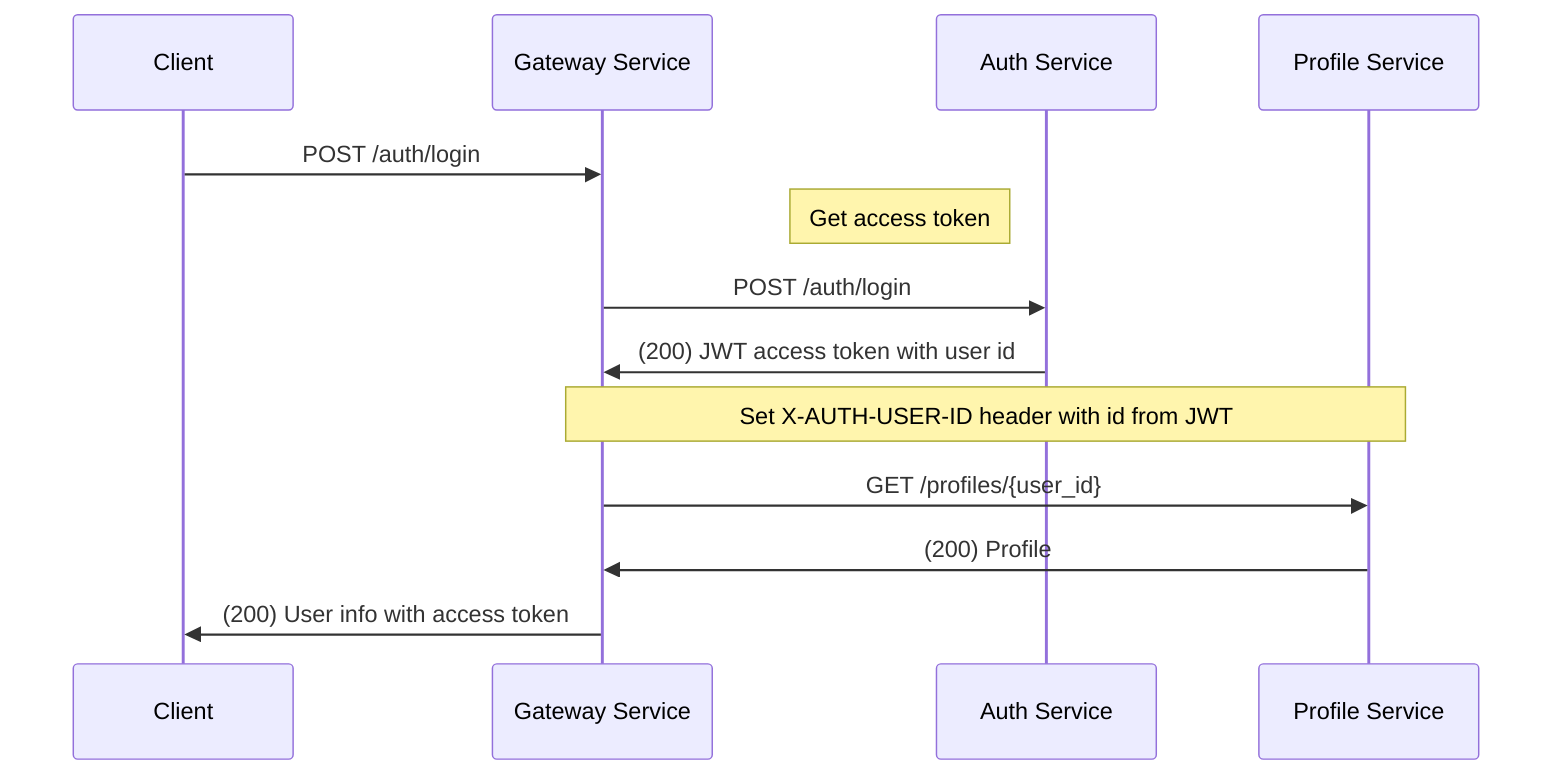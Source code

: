 sequenceDiagram
    participant Client
    Client->>Gateway Service: POST /auth/login
    participant Gateway Service
    Note left of Auth Service: Get access token
    Gateway Service->>Auth Service: POST /auth/login
    Auth Service->>Gateway Service: (200) JWT access token with user id
    Note over Gateway Service, Profile Service: Set X-AUTH-USER-ID header with id from JWT
    Gateway Service->>Profile Service: GET /profiles/{user_id}
    Profile Service->>Gateway Service: (200) Profile
    Gateway Service->>Client: (200) User info with access token